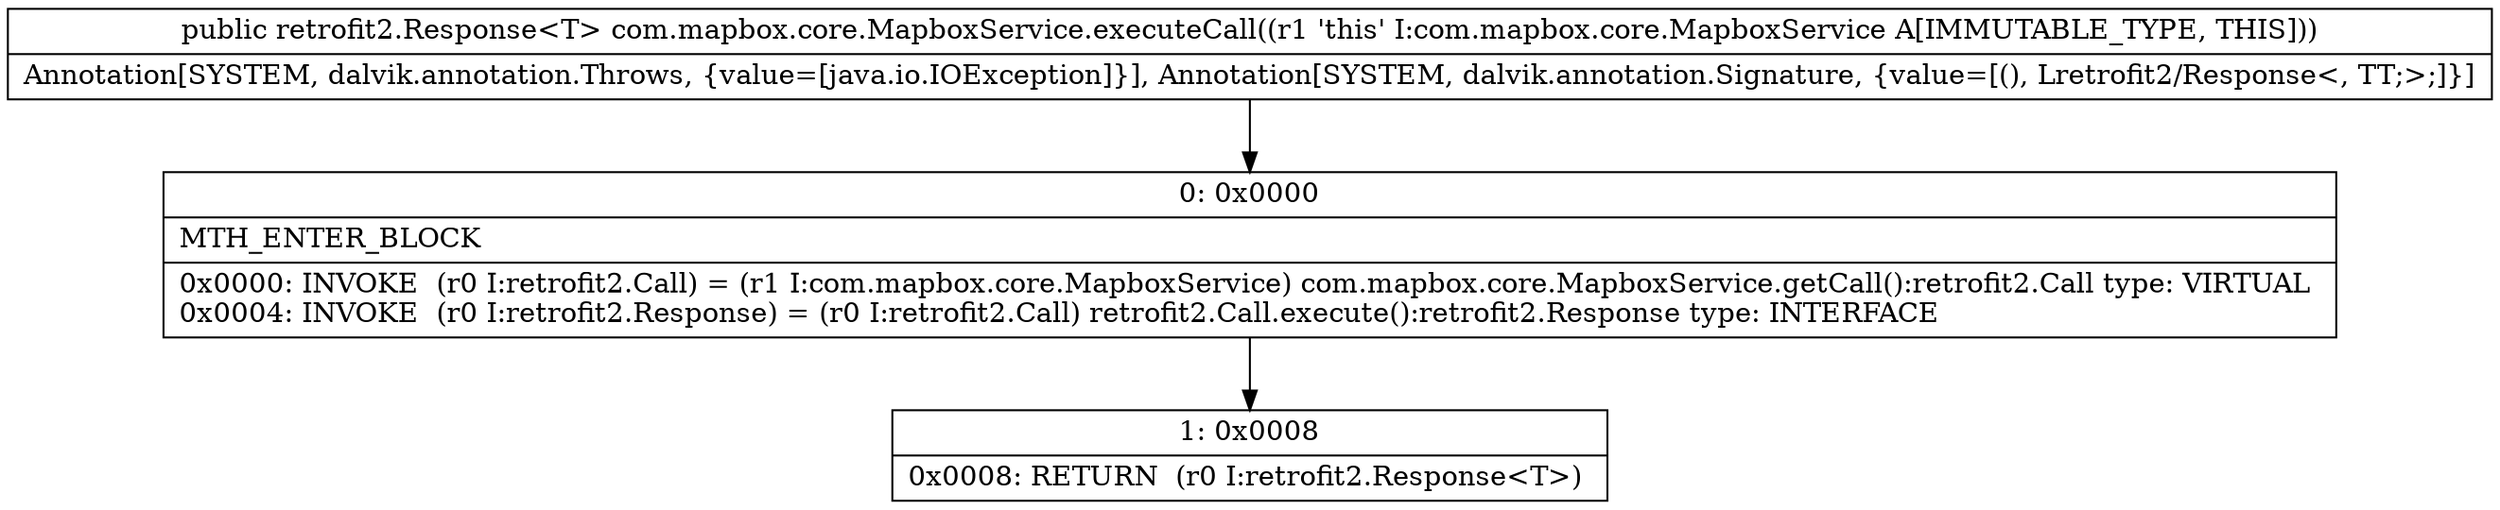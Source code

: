 digraph "CFG forcom.mapbox.core.MapboxService.executeCall()Lretrofit2\/Response;" {
Node_0 [shape=record,label="{0\:\ 0x0000|MTH_ENTER_BLOCK\l|0x0000: INVOKE  (r0 I:retrofit2.Call) = (r1 I:com.mapbox.core.MapboxService) com.mapbox.core.MapboxService.getCall():retrofit2.Call type: VIRTUAL \l0x0004: INVOKE  (r0 I:retrofit2.Response) = (r0 I:retrofit2.Call) retrofit2.Call.execute():retrofit2.Response type: INTERFACE \l}"];
Node_1 [shape=record,label="{1\:\ 0x0008|0x0008: RETURN  (r0 I:retrofit2.Response\<T\>) \l}"];
MethodNode[shape=record,label="{public retrofit2.Response\<T\> com.mapbox.core.MapboxService.executeCall((r1 'this' I:com.mapbox.core.MapboxService A[IMMUTABLE_TYPE, THIS]))  | Annotation[SYSTEM, dalvik.annotation.Throws, \{value=[java.io.IOException]\}], Annotation[SYSTEM, dalvik.annotation.Signature, \{value=[(), Lretrofit2\/Response\<, TT;\>;]\}]\l}"];
MethodNode -> Node_0;
Node_0 -> Node_1;
}

